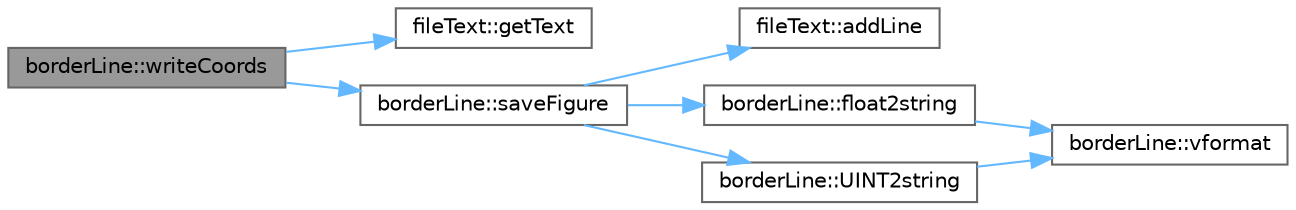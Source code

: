 digraph "borderLine::writeCoords"
{
 // LATEX_PDF_SIZE
  bgcolor="transparent";
  edge [fontname=Helvetica,fontsize=10,labelfontname=Helvetica,labelfontsize=10];
  node [fontname=Helvetica,fontsize=10,shape=box,height=0.2,width=0.4];
  rankdir="LR";
  Node1 [id="Node000001",label="borderLine::writeCoords",height=0.2,width=0.4,color="gray40", fillcolor="grey60", style="filled", fontcolor="black",tooltip=" "];
  Node1 -> Node2 [id="edge1_Node000001_Node000002",color="steelblue1",style="solid",tooltip=" "];
  Node2 [id="Node000002",label="fileText::getText",height=0.2,width=0.4,color="grey40", fillcolor="white", style="filled",URL="$classfile_text.html#ad663cd365687a65f91ddcdca1c7df132",tooltip=" "];
  Node1 -> Node3 [id="edge2_Node000001_Node000003",color="steelblue1",style="solid",tooltip=" "];
  Node3 [id="Node000003",label="borderLine::saveFigure",height=0.2,width=0.4,color="grey40", fillcolor="white", style="filled",URL="$classborder_line.html#a91d67bd13dd8d98d981126d2239daa22",tooltip=" "];
  Node3 -> Node4 [id="edge3_Node000003_Node000004",color="steelblue1",style="solid",tooltip=" "];
  Node4 [id="Node000004",label="fileText::addLine",height=0.2,width=0.4,color="grey40", fillcolor="white", style="filled",URL="$classfile_text.html#a21098c6744e6f897f852432b14181f3e",tooltip=" "];
  Node3 -> Node5 [id="edge4_Node000003_Node000005",color="steelblue1",style="solid",tooltip=" "];
  Node5 [id="Node000005",label="borderLine::float2string",height=0.2,width=0.4,color="grey40", fillcolor="white", style="filled",URL="$classborder_line.html#ad0bce08bfd4ce0e631bbaf1445935ffd",tooltip=" "];
  Node5 -> Node6 [id="edge5_Node000005_Node000006",color="steelblue1",style="solid",tooltip=" "];
  Node6 [id="Node000006",label="borderLine::vformat",height=0.2,width=0.4,color="grey40", fillcolor="white", style="filled",URL="$classborder_line.html#ae0a3c3299df6bf91e7bfcca08ce676f2",tooltip=" "];
  Node3 -> Node7 [id="edge6_Node000003_Node000007",color="steelblue1",style="solid",tooltip=" "];
  Node7 [id="Node000007",label="borderLine::UINT2string",height=0.2,width=0.4,color="grey40", fillcolor="white", style="filled",URL="$classborder_line.html#a1f18d2f4ce0eb8994b9b956c120e3d84",tooltip=" "];
  Node7 -> Node6 [id="edge7_Node000007_Node000006",color="steelblue1",style="solid",tooltip=" "];
}
